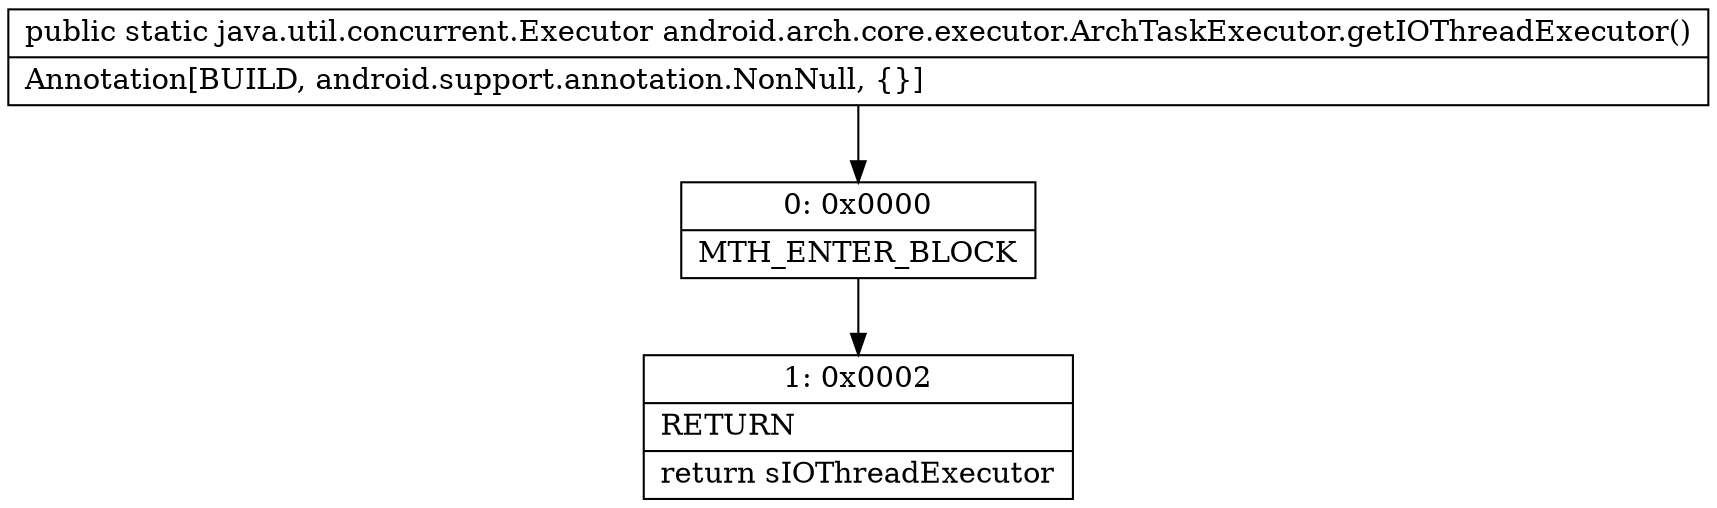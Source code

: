 digraph "CFG forandroid.arch.core.executor.ArchTaskExecutor.getIOThreadExecutor()Ljava\/util\/concurrent\/Executor;" {
Node_0 [shape=record,label="{0\:\ 0x0000|MTH_ENTER_BLOCK\l}"];
Node_1 [shape=record,label="{1\:\ 0x0002|RETURN\l|return sIOThreadExecutor\l}"];
MethodNode[shape=record,label="{public static java.util.concurrent.Executor android.arch.core.executor.ArchTaskExecutor.getIOThreadExecutor()  | Annotation[BUILD, android.support.annotation.NonNull, \{\}]\l}"];
MethodNode -> Node_0;
Node_0 -> Node_1;
}

